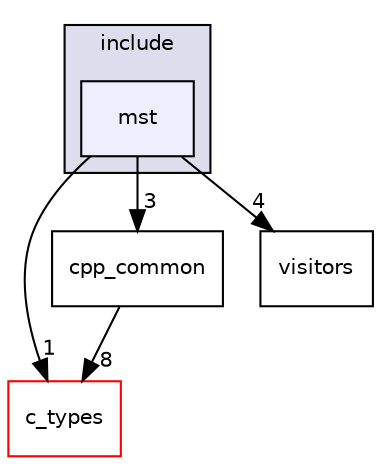digraph "mst" {
  compound=true
  node [ fontsize="10", fontname="Helvetica"];
  edge [ labelfontsize="10", labelfontname="Helvetica"];
  subgraph clusterdir_d44c64559bbebec7f509842c48db8b23 {
    graph [ bgcolor="#ddddee", pencolor="black", label="include" fontname="Helvetica", fontsize="10", URL="dir_d44c64559bbebec7f509842c48db8b23.html"]
  dir_a7589322a715e2f40d33e09f49a78751 [shape=box, label="mst", style="filled", fillcolor="#eeeeff", pencolor="black", URL="dir_a7589322a715e2f40d33e09f49a78751.html"];
  }
  dir_d5995d5871f728649bd47ea0d6428e03 [shape=box label="c_types" fillcolor="white" style="filled" color="red" URL="dir_d5995d5871f728649bd47ea0d6428e03.html"];
  dir_f413d2883acb285bdeb0fac3ae939ed0 [shape=box label="cpp_common" URL="dir_f413d2883acb285bdeb0fac3ae939ed0.html"];
  dir_4e5658a7286517e9c5b1437feaf10aed [shape=box label="visitors" URL="dir_4e5658a7286517e9c5b1437feaf10aed.html"];
  dir_f413d2883acb285bdeb0fac3ae939ed0->dir_d5995d5871f728649bd47ea0d6428e03 [headlabel="8", labeldistance=1.5 headhref="dir_000013_000022.html"];
  dir_a7589322a715e2f40d33e09f49a78751->dir_d5995d5871f728649bd47ea0d6428e03 [headlabel="1", labeldistance=1.5 headhref="dir_000028_000022.html"];
  dir_a7589322a715e2f40d33e09f49a78751->dir_f413d2883acb285bdeb0fac3ae939ed0 [headlabel="3", labeldistance=1.5 headhref="dir_000028_000013.html"];
  dir_a7589322a715e2f40d33e09f49a78751->dir_4e5658a7286517e9c5b1437feaf10aed [headlabel="4", labeldistance=1.5 headhref="dir_000028_000029.html"];
}
